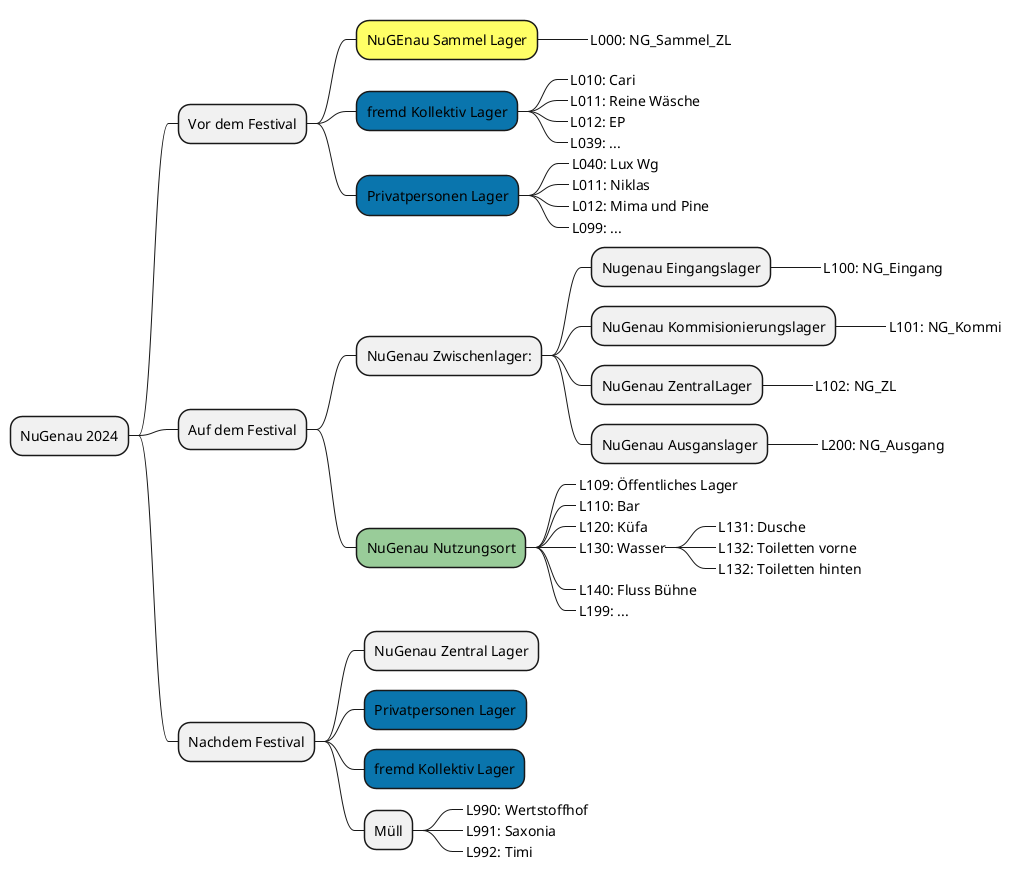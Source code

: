 @startmindmap

* NuGenau 2024


    ** Vor dem Festival
        ***[#ffff66] NuGEnau Sammel Lager
            ****_ L000: NG_Sammel_ZL
        ***[#0a75ad] fremd Kollektiv Lager
            ****_ L010: Cari
            ****_ L011: Reine Wäsche
            ****_ L012: EP
            ****_ L039: ...
        ***[#0a75ad] Privatpersonen Lager
            ****_ L040: Lux Wg
            ****_ L011: Niklas
            ****_ L012: Mima und Pine
            ****_ L099: ...

    ** Auf dem Festival
        *** NuGenau Zwischenlager:
            **** Nugenau Eingangslager
                *****_ L100: NG_Eingang
            **** NuGenau Kommisionierungslager
                *****_ L101: NG_Kommi
            **** NuGenau ZentralLager
                *****_ L102: NG_ZL

            **** NuGenau Ausganslager
                *****_ L200: NG_Ausgang




            

        ***[#99cc99] NuGenau Nutzungsort
            ****_ L109: Öffentliches Lager
            ****_ L110: Bar
            ****_ L120: Küfa
            ****_ L130: Wasser
                *****_ L131: Dusche
                *****_ L132: Toiletten vorne
                *****_ L132: Toiletten hinten
            ****_ L140: Fluss Bühne
            ****_ L199: ...


    ** Nachdem Festival
        *** NuGenau Zentral Lager
        ***[#0a75ad] Privatpersonen Lager
        ***[#0a75ad] fremd Kollektiv Lager
        *** Müll
            ****_ L990: Wertstoffhof
            ****_ L991: Saxonia
            ****_ L992: Timi






@enduml